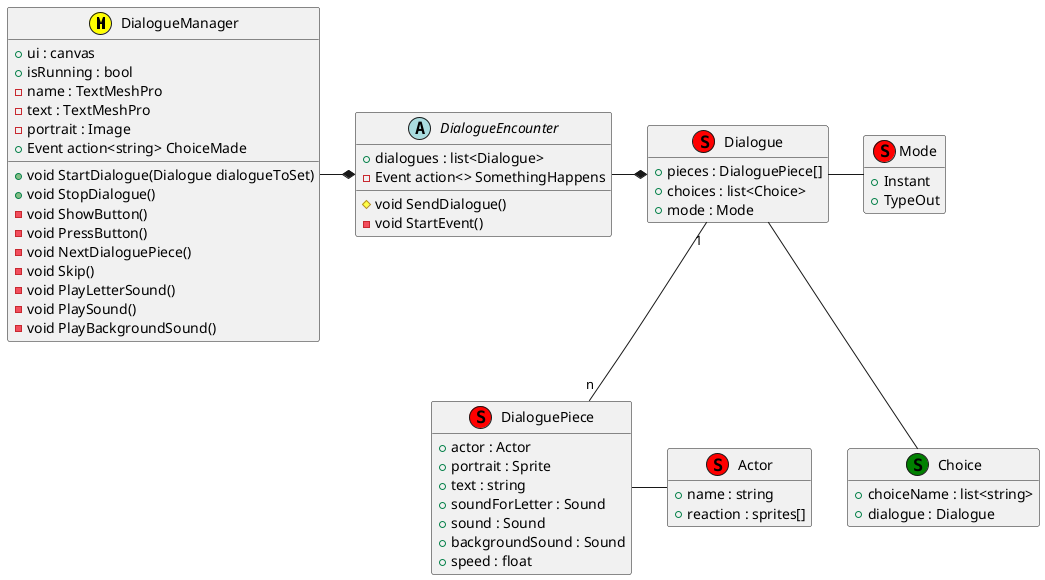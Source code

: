 @startuml
'Green is a struct'

hide empty members

class DialogueManager<<M, yellow>>{
    +ui : canvas 
    +isRunning : bool
    -name : TextMeshPro
    -text : TextMeshPro
    -portrait : Image
    +Event action<string> ChoiceMade
    +void StartDialogue(Dialogue dialogueToSet)
    +void StopDialogue()
    -void ShowButton()
    -void PressButton()
    -void NextDialoguePiece()
    -void Skip()
    -void PlayLetterSound()
    -void PlaySound()
    -void PlayBackgroundSound()
}

Abstract DialogueEncounter{
    +dialogues : list<Dialogue>
    #void SendDialogue()
    -Event action<> SomethingHappens
    -void StartEvent()
}

class Dialogue<<S, red>>{
    +pieces : DialoguePiece[]
    +choices : list<Choice>
    +mode : Mode
}

class Actor<<S, red>>{
    +name : string
    +reaction : sprites[]
}

class DialoguePiece<<S, red>>{
    +actor : Actor
    +portrait : Sprite
    +text : string
    +soundForLetter : Sound
    +sound : Sound
    +backgroundSound : Sound
    +speed : float
}

class Mode<<S, red>>{
    +Instant
    +TypeOut
}

Class Choice<<S, green>>{
    +choiceName : list<string>
    +dialogue : Dialogue
    
}

Dialogue "1" -- "n" DialoguePiece
DialoguePiece - Actor
Dialogue - Mode
DialogueManager -* DialogueEncounter
DialogueEncounter -* Dialogue
Dialogue -- Choice

@enduml
